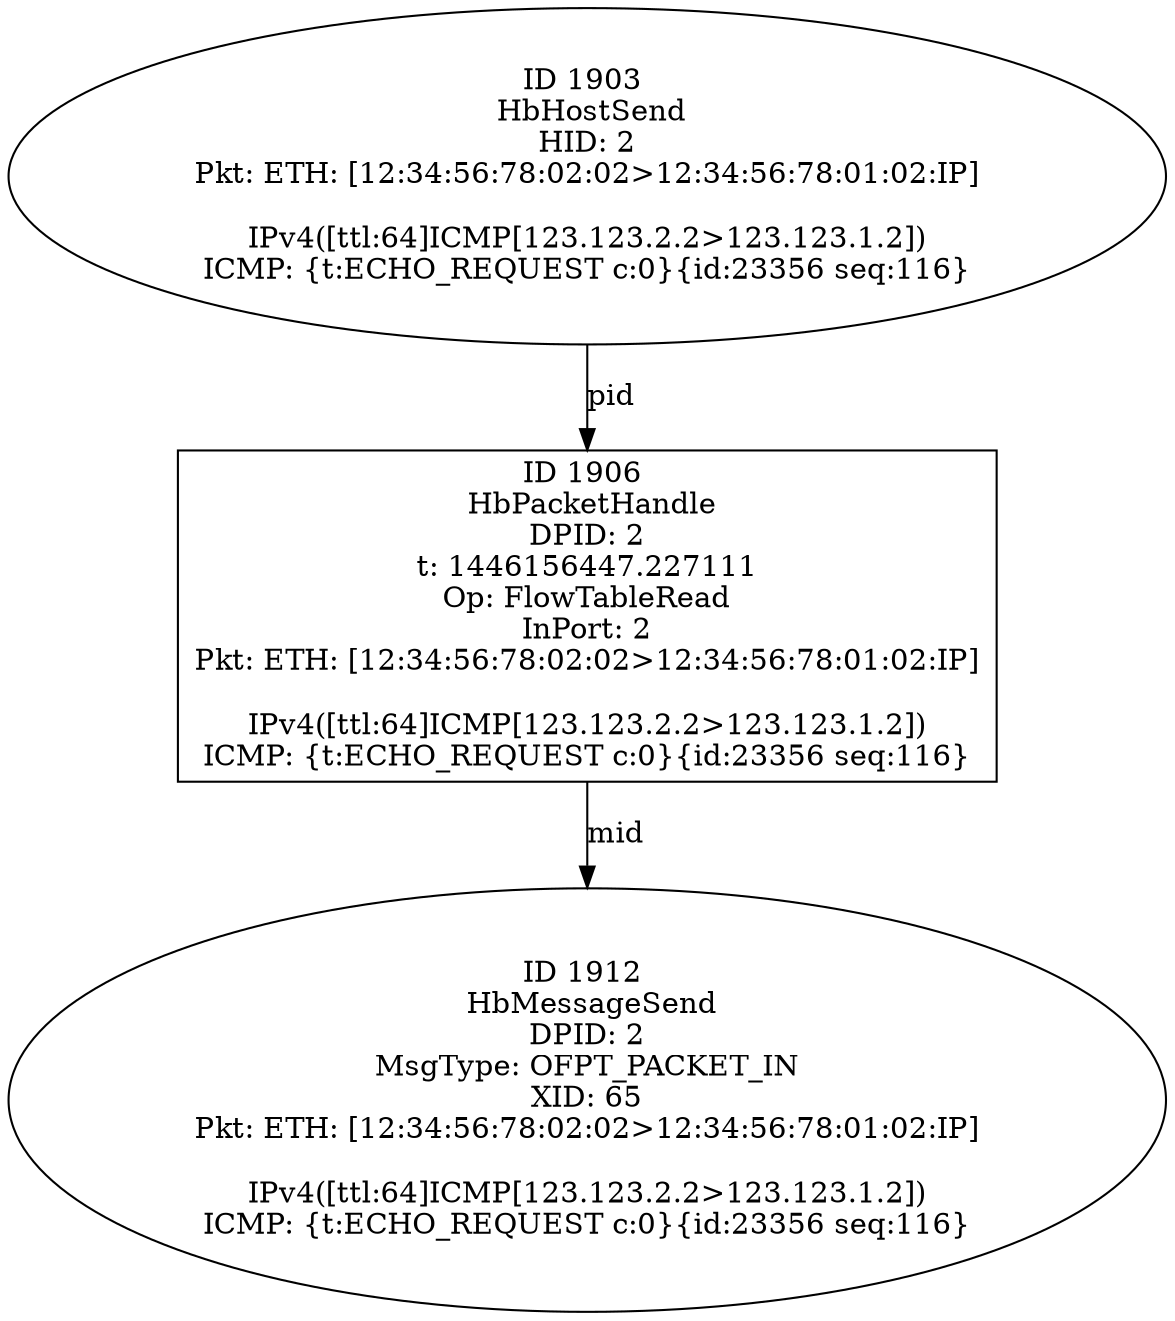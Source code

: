 strict digraph G {
1912 [shape=oval, event=<hb_events.HbMessageSend object at 0x10f13bd90>, label="ID 1912 
 HbMessageSend
DPID: 2
MsgType: OFPT_PACKET_IN
XID: 65
Pkt: ETH: [12:34:56:78:02:02>12:34:56:78:01:02:IP]

IPv4([ttl:64]ICMP[123.123.2.2>123.123.1.2])
ICMP: {t:ECHO_REQUEST c:0}{id:23356 seq:116}"];
1906 [shape=box, event=<hb_events.HbPacketHandle object at 0x10f13b5d0>, label="ID 1906 
 HbPacketHandle
DPID: 2
t: 1446156447.227111
Op: FlowTableRead
InPort: 2
Pkt: ETH: [12:34:56:78:02:02>12:34:56:78:01:02:IP]

IPv4([ttl:64]ICMP[123.123.2.2>123.123.1.2])
ICMP: {t:ECHO_REQUEST c:0}{id:23356 seq:116}"];
1903 [shape=oval, event=<hb_events.HbHostSend object at 0x10f13b390>, label="ID 1903 
 HbHostSend
HID: 2
Pkt: ETH: [12:34:56:78:02:02>12:34:56:78:01:02:IP]

IPv4([ttl:64]ICMP[123.123.2.2>123.123.1.2])
ICMP: {t:ECHO_REQUEST c:0}{id:23356 seq:116}"];
1906 -> 1912  [rel=mid, label=mid];
1903 -> 1906  [rel=pid, label=pid];
}
